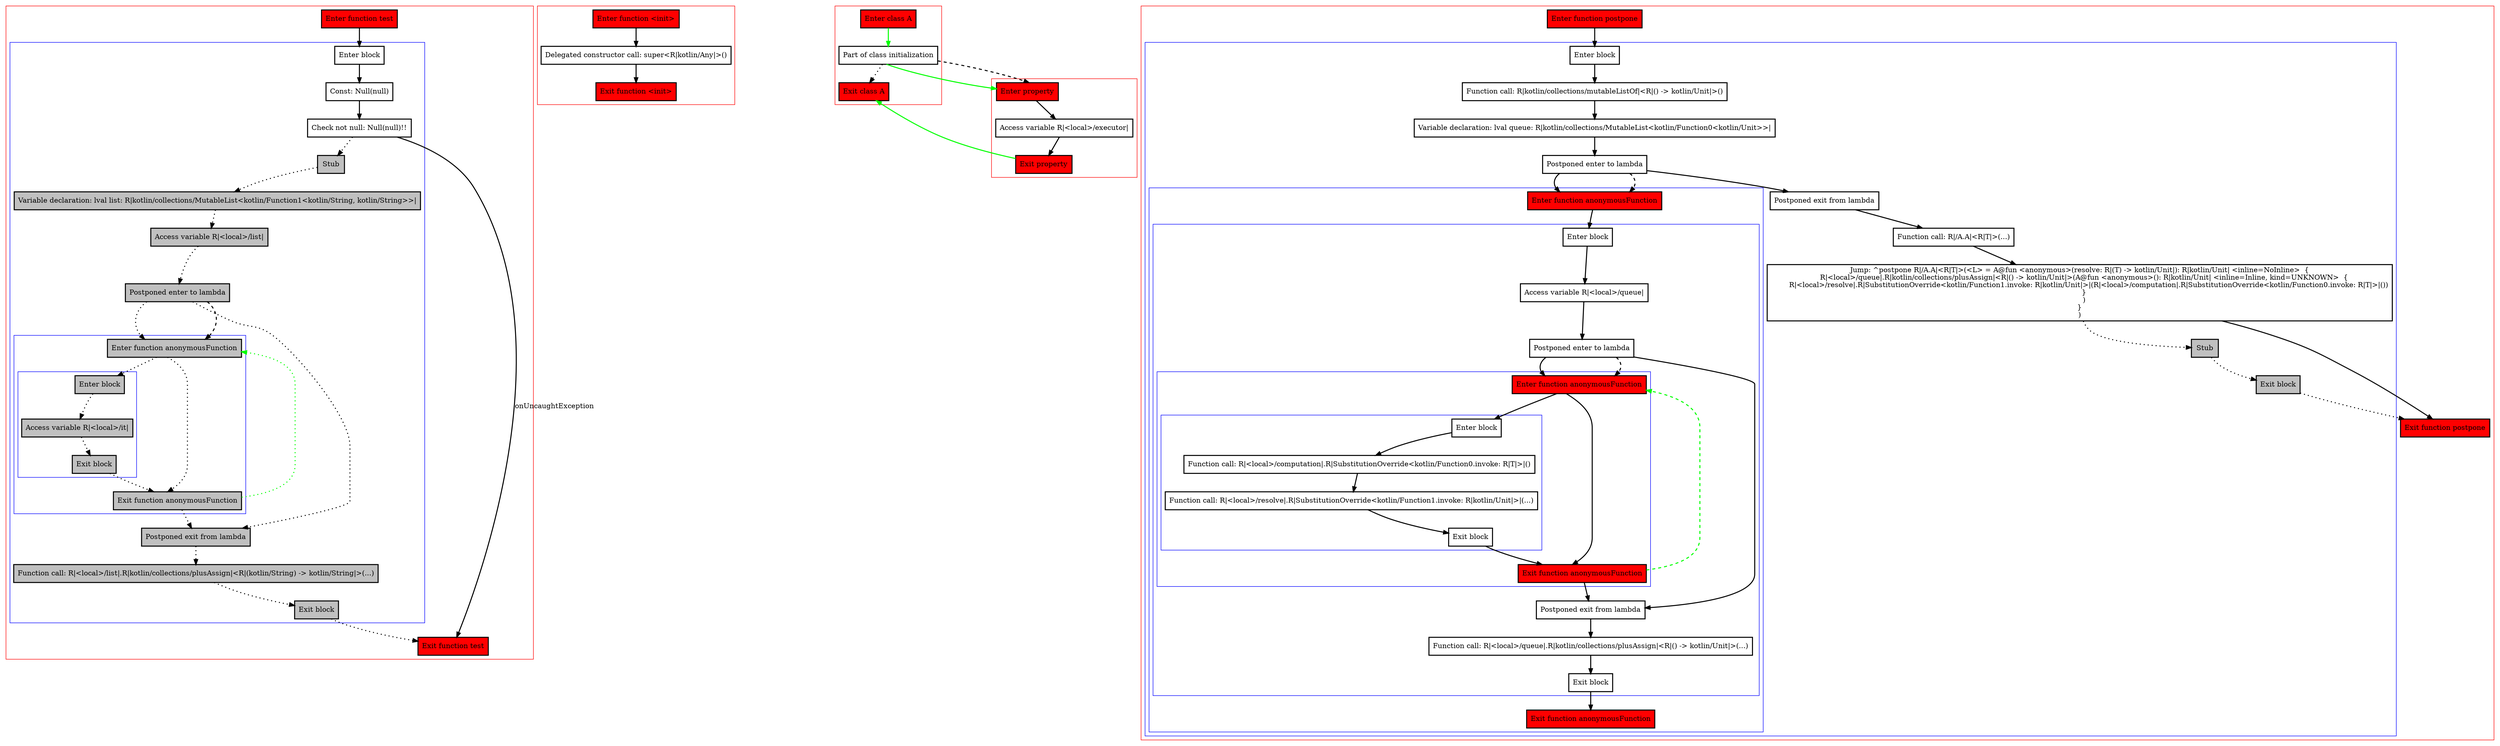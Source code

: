 digraph plusAssignWithLambdaInRhs_kt {
    graph [nodesep=3]
    node [shape=box penwidth=2]
    edge [penwidth=2]

    subgraph cluster_0 {
        color=red
        0 [label="Enter function test" style="filled" fillcolor=red];
        subgraph cluster_1 {
            color=blue
            1 [label="Enter block"];
            2 [label="Const: Null(null)"];
            3 [label="Check not null: Null(null)!!"];
            4 [label="Stub" style="filled" fillcolor=gray];
            5 [label="Variable declaration: lval list: R|kotlin/collections/MutableList<kotlin/Function1<kotlin/String, kotlin/String>>|" style="filled" fillcolor=gray];
            6 [label="Access variable R|<local>/list|" style="filled" fillcolor=gray];
            7 [label="Postponed enter to lambda" style="filled" fillcolor=gray];
            subgraph cluster_2 {
                color=blue
                12 [label="Enter function anonymousFunction" style="filled" fillcolor=red style="filled" fillcolor=gray];
                subgraph cluster_3 {
                    color=blue
                    13 [label="Enter block" style="filled" fillcolor=gray];
                    14 [label="Access variable R|<local>/it|" style="filled" fillcolor=gray];
                    15 [label="Exit block" style="filled" fillcolor=gray];
                }
                16 [label="Exit function anonymousFunction" style="filled" fillcolor=red style="filled" fillcolor=gray];
            }
            8 [label="Postponed exit from lambda" style="filled" fillcolor=gray];
            9 [label="Function call: R|<local>/list|.R|kotlin/collections/plusAssign|<R|(kotlin/String) -> kotlin/String|>(...)" style="filled" fillcolor=gray];
            10 [label="Exit block" style="filled" fillcolor=gray];
        }
        11 [label="Exit function test" style="filled" fillcolor=red];
    }
    0 -> {1};
    1 -> {2};
    2 -> {3};
    3 -> {11}    [label=onUncaughtException];
    3 -> {4} [style=dotted];
    4 -> {5} [style=dotted];
    5 -> {6} [style=dotted];
    6 -> {7} [style=dotted];
    7 -> {8 12} [style=dotted];
    7 -> {12} [style=dashed];
    8 -> {9} [style=dotted];
    9 -> {10} [style=dotted];
    10 -> {11} [style=dotted];
    12 -> {16 13} [style=dotted];
    13 -> {14} [style=dotted];
    14 -> {15} [style=dotted];
    15 -> {16} [style=dotted];
    16 -> {8} [style=dotted];
    16 -> {12} [color=green style=dotted];

    subgraph cluster_4 {
        color=red
        17 [label="Enter function <init>" style="filled" fillcolor=red];
        18 [label="Delegated constructor call: super<R|kotlin/Any|>()"];
        19 [label="Exit function <init>" style="filled" fillcolor=red];
    }
    17 -> {18};
    18 -> {19};

    subgraph cluster_5 {
        color=red
        20 [label="Enter property" style="filled" fillcolor=red];
        21 [label="Access variable R|<local>/executor|"];
        22 [label="Exit property" style="filled" fillcolor=red];
    }
    20 -> {21};
    21 -> {22};
    22 -> {25} [color=green];

    subgraph cluster_6 {
        color=red
        23 [label="Enter class A" style="filled" fillcolor=red];
        24 [label="Part of class initialization"];
        25 [label="Exit class A" style="filled" fillcolor=red];
    }
    23 -> {24} [color=green];
    24 -> {25} [style=dotted];
    24 -> {20} [color=green];
    24 -> {20} [style=dashed];

    subgraph cluster_7 {
        color=red
        26 [label="Enter function postpone" style="filled" fillcolor=red];
        subgraph cluster_8 {
            color=blue
            27 [label="Enter block"];
            28 [label="Function call: R|kotlin/collections/mutableListOf|<R|() -> kotlin/Unit|>()"];
            29 [label="Variable declaration: lval queue: R|kotlin/collections/MutableList<kotlin/Function0<kotlin/Unit>>|"];
            30 [label="Postponed enter to lambda"];
            subgraph cluster_9 {
                color=blue
                37 [label="Enter function anonymousFunction" style="filled" fillcolor=red];
                subgraph cluster_10 {
                    color=blue
                    38 [label="Enter block"];
                    39 [label="Access variable R|<local>/queue|"];
                    40 [label="Postponed enter to lambda"];
                    subgraph cluster_11 {
                        color=blue
                        45 [label="Enter function anonymousFunction" style="filled" fillcolor=red];
                        subgraph cluster_12 {
                            color=blue
                            46 [label="Enter block"];
                            47 [label="Function call: R|<local>/computation|.R|SubstitutionOverride<kotlin/Function0.invoke: R|T|>|()"];
                            48 [label="Function call: R|<local>/resolve|.R|SubstitutionOverride<kotlin/Function1.invoke: R|kotlin/Unit|>|(...)"];
                            49 [label="Exit block"];
                        }
                        50 [label="Exit function anonymousFunction" style="filled" fillcolor=red];
                    }
                    41 [label="Postponed exit from lambda"];
                    42 [label="Function call: R|<local>/queue|.R|kotlin/collections/plusAssign|<R|() -> kotlin/Unit|>(...)"];
                    43 [label="Exit block"];
                }
                44 [label="Exit function anonymousFunction" style="filled" fillcolor=red];
            }
            31 [label="Postponed exit from lambda"];
            32 [label="Function call: R|/A.A|<R|T|>(...)"];
            33 [label="Jump: ^postpone R|/A.A|<R|T|>(<L> = A@fun <anonymous>(resolve: R|(T) -> kotlin/Unit|): R|kotlin/Unit| <inline=NoInline>  {
    R|<local>/queue|.R|kotlin/collections/plusAssign|<R|() -> kotlin/Unit|>(A@fun <anonymous>(): R|kotlin/Unit| <inline=Inline, kind=UNKNOWN>  {
        R|<local>/resolve|.R|SubstitutionOverride<kotlin/Function1.invoke: R|kotlin/Unit|>|(R|<local>/computation|.R|SubstitutionOverride<kotlin/Function0.invoke: R|T|>|())
    }
    )
}
)"];
            34 [label="Stub" style="filled" fillcolor=gray];
            35 [label="Exit block" style="filled" fillcolor=gray];
        }
        36 [label="Exit function postpone" style="filled" fillcolor=red];
    }
    26 -> {27};
    27 -> {28};
    28 -> {29};
    29 -> {30};
    30 -> {31 37};
    30 -> {37} [style=dashed];
    31 -> {32};
    32 -> {33};
    33 -> {36};
    33 -> {34} [style=dotted];
    34 -> {35} [style=dotted];
    35 -> {36} [style=dotted];
    37 -> {38};
    38 -> {39};
    39 -> {40};
    40 -> {41 45};
    40 -> {45} [style=dashed];
    41 -> {42};
    42 -> {43};
    43 -> {44};
    45 -> {50 46};
    46 -> {47};
    47 -> {48};
    48 -> {49};
    49 -> {50};
    50 -> {41};
    50 -> {45} [color=green style=dashed];

}

